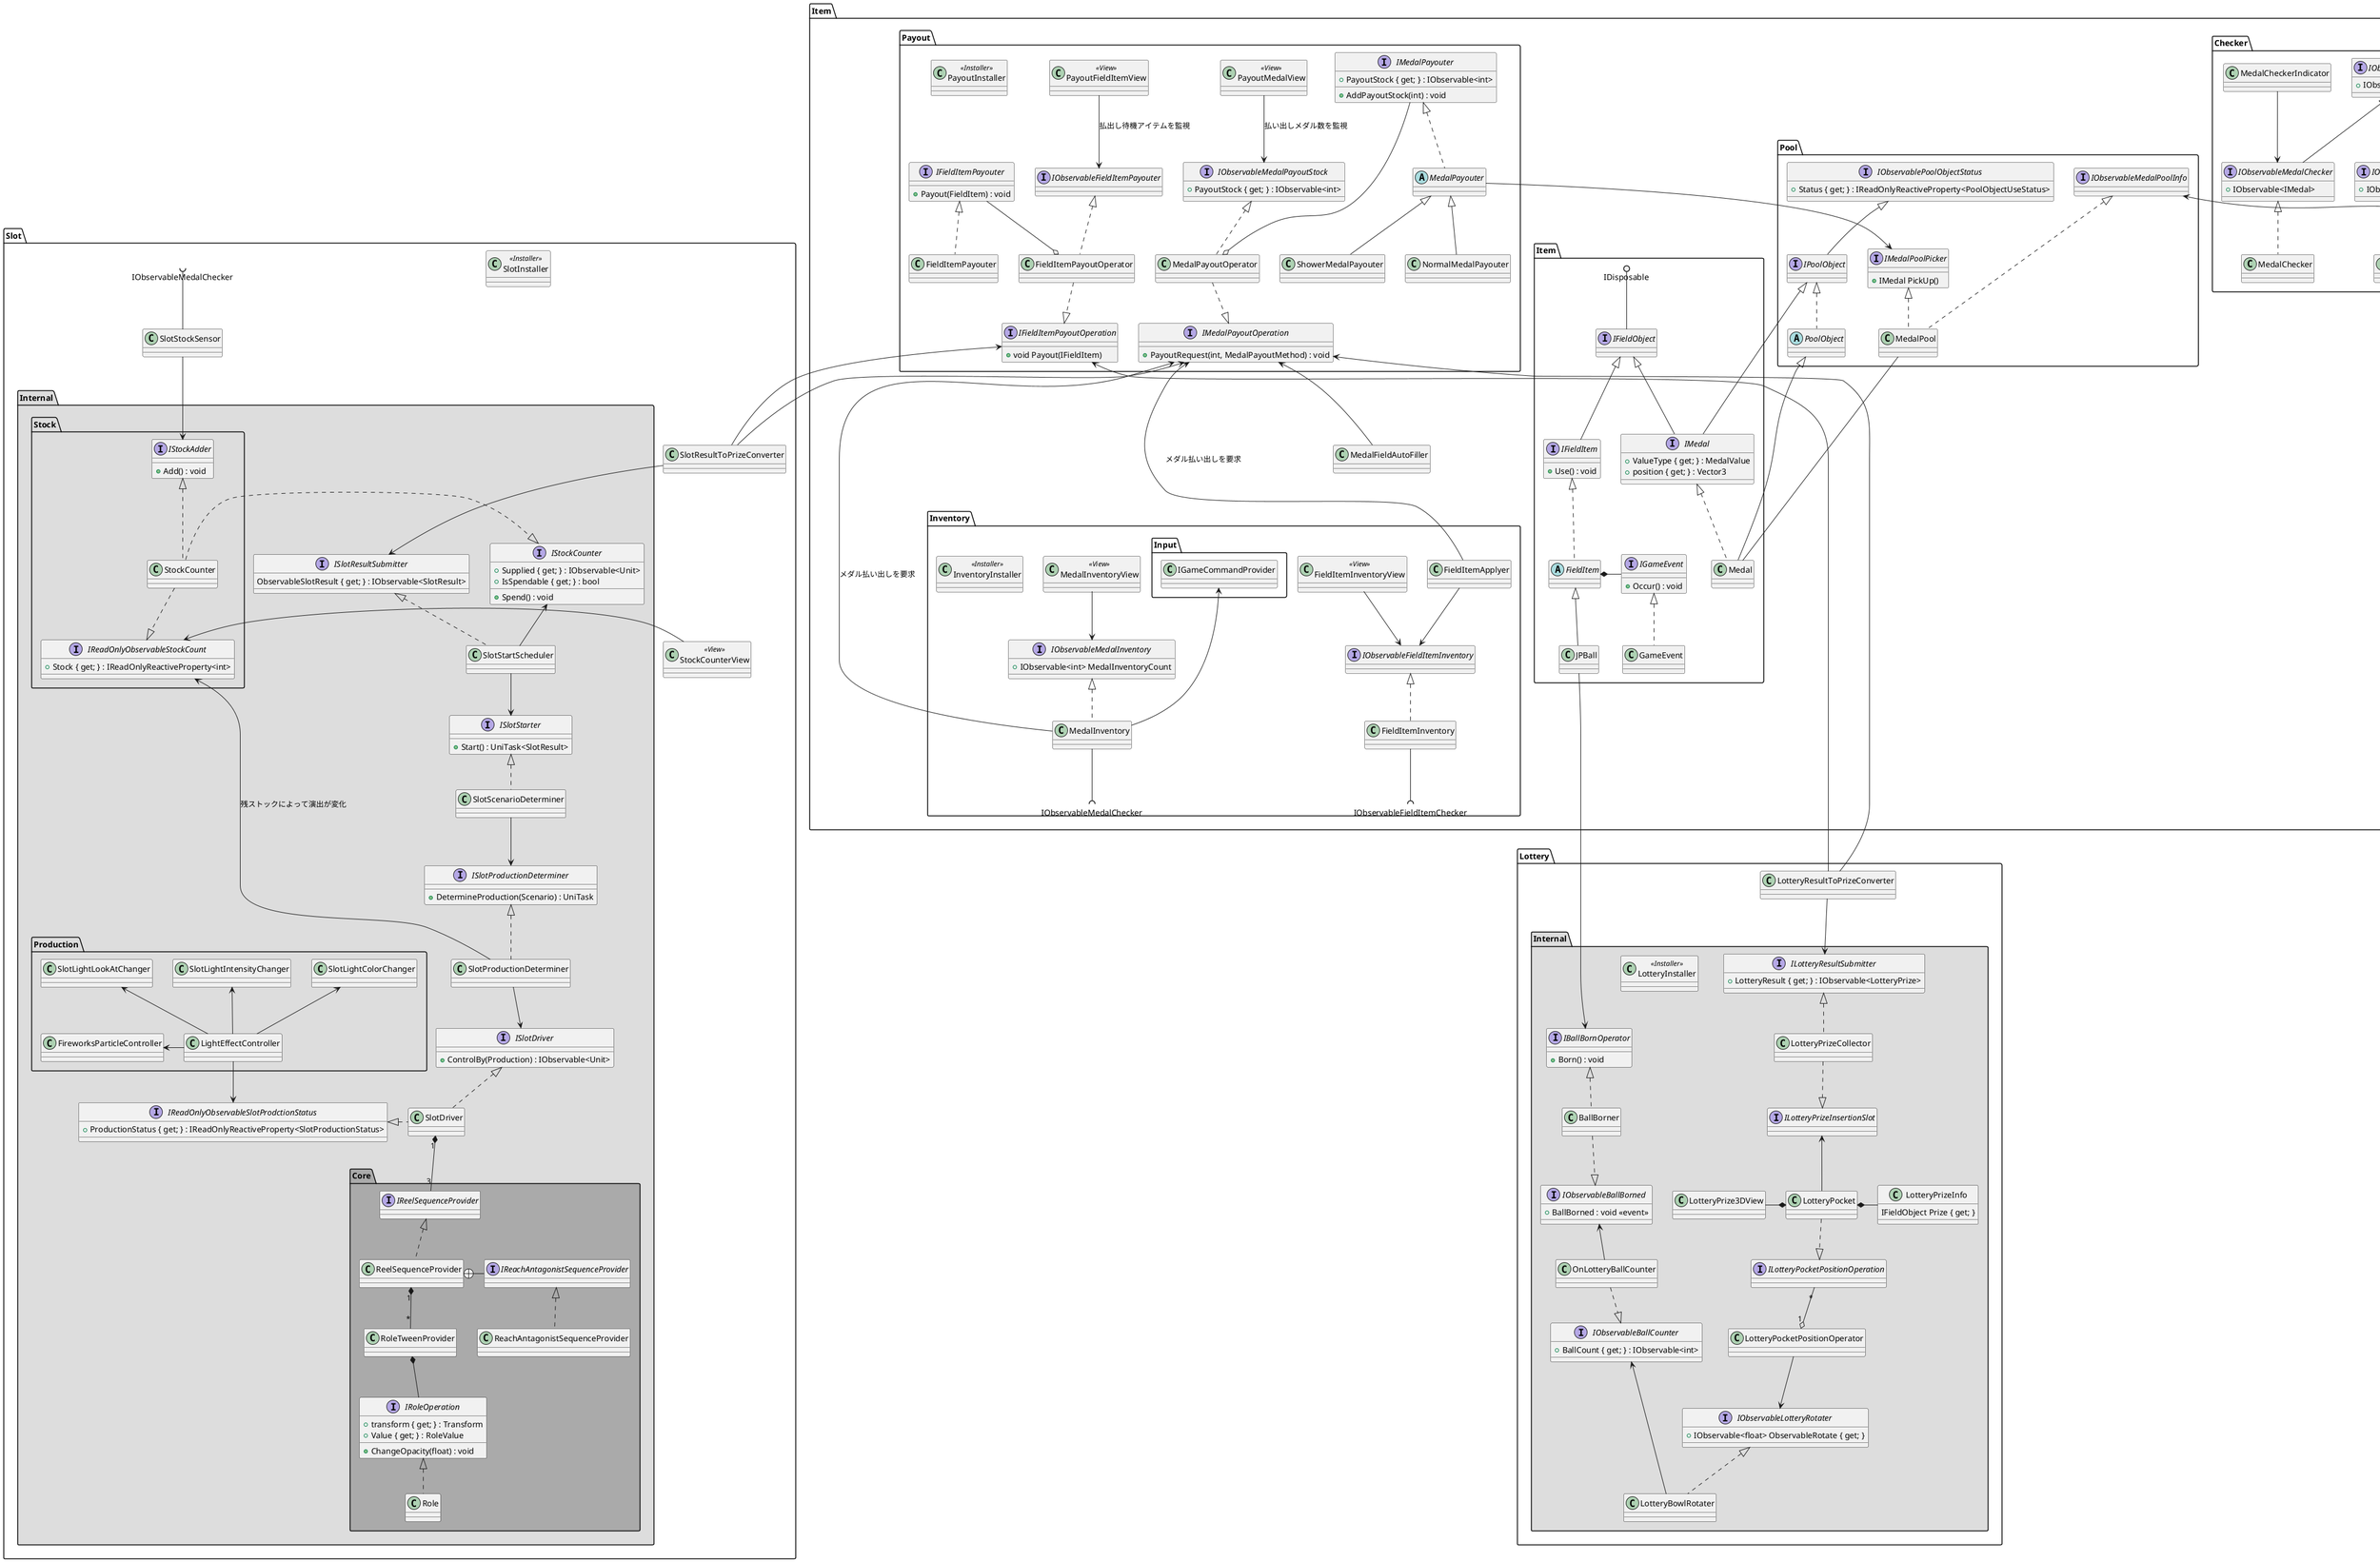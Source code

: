 @startuml MedalPusher

namespace Case{
    class PusherMover
}

namespace Item{
    namespace Item{
        interface IFieldItem{
            +Use() : void
        }
        abstract FieldItem
        interface IGameEvent{
            +Occur() : void
        }
        class GameEvent
        IFieldItem <|.. FieldItem
        IGameEvent <|.. GameEvent
        FieldItem *- IGameEvent

        FieldItem <|-- JPBall

        interface IMedal{
            +ValueType { get; } : MedalValue
            +position { get; } : Vector3
        }
        class Medal
        IMedal <|.. Medal

        interface IFieldObject
        IDisposable ()-- IFieldObject
        IFieldObject <|-- IMedal
        IFieldObject <|-- IFieldItem
    }

    namespace Pool{
        interface IObservablePoolObjectStatus{
            +Status { get; } : IReadOnlyReactiveProperty<PoolObjectUseStatus>
        }
        interface IPoolObject
        abstract PoolObject
        
        IObservablePoolObjectStatus <|-- IPoolObject
        IPoolObject <|.. PoolObject
        IPoolObject <|-- Item.Item.IMedal
        PoolObject <|-- Item.Item.Medal
       

        interface IMedalPoolPicker{
            +IMedal PickUp()
        }
        interface IObservableMedalPoolInfo
        class MedalPool

        IMedalPoolPicker <|.. MedalPool
        IObservableMedalPoolInfo <|... MedalPool

        MedalPool --- Item.Item.Medal
    }
    
    namespace Checker{
        interface IObservableItemChecker<TItem>{
            +IObservable<TItem>
        }

        interface IObservableMedalChecker{
            +IObservable<IMedal>
        }
        class MedalChecker
        IObservableItemChecker <|-- IObservableMedalChecker
        IObservableMedalChecker <|.. MedalChecker

        interface IObservableFieldItemChecker{
            +IObservable<IFieldItem>
        }
        class FieldItemChecker
        IObservableItemChecker <|-- IObservableFieldItemChecker
        IObservableFieldItemChecker <|.. FieldItemChecker

        MedalCheckerIndicator --> IObservableMedalChecker

    }
    
    namespace Payout{
        interface IMedalPayoutOperation{
            +PayoutRequest(int, MedalPayoutMethod) : void
        }
        interface IObservableMedalPayoutStock{
            +PayoutStock { get; } : IObservable<int>
        }
        class MedalPayoutOperator
        MedalPayoutOperator ..|> IMedalPayoutOperation
        IObservableMedalPayoutStock <|.. MedalPayoutOperator
        IMedalPayouter ---o MedalPayoutOperator

        interface IMedalPayouter{
            +AddPayoutStock(int) : void
            +PayoutStock { get; } : IObservable<int>
        }
        abstract MedalPayouter
        class NormalMedalPayouter
        class ShowerMedalPayouter
        IMedalPayouter <|.. MedalPayouter
        MedalPayouter <|-- NormalMedalPayouter
        MedalPayouter <|-- ShowerMedalPayouter
        MedalPayouter --> Item.Pool.IMedalPoolPicker

        interface IFieldItemPayouter{
            +Payout(FieldItem) : void
        }
        class FieldItemPayouter
        IFieldItemPayouter <|.. FieldItemPayouter


        interface IObservableFieldItemPayouter{
        }
        interface IFieldItemPayoutOperation{
            +void Payout(IFieldItem)
        }

        class FieldItemPayoutOperator
        FieldItemPayoutOperator ..|> IFieldItemPayoutOperation
        IObservableFieldItemPayouter <|.. FieldItemPayoutOperator
        IFieldItemPayouter --o FieldItemPayoutOperator

        class PayoutMedalView<<View>>
        class PayoutFieldItemView<<View>>
        PayoutMedalView --> IObservableMedalPayoutStock : 払い出しメダル数を監視
        PayoutFieldItemView --> IObservableFieldItemPayouter : 払出し待機アイテムを監視



        class PayoutInstaller<<Installer>>
    }

    'ゲーム開始時のメダル充填
    Item.Payout.IMedalPayoutOperation <-- MedalFieldAutoFiller
    
    namespace Inventory{
        interface IObservableMedalInventory{
            +IObservable<int> MedalInventoryCount
        }
        class MedalInventory
        IObservableMedalInventory <|.. MedalInventory

        interface IObservableFieldItemInventory
        class FieldItemInventory
        IObservableFieldItemInventory <|.. FieldItemInventory

        MedalInventory --(( IObservableMedalChecker
        FieldItemInventory --(( IObservableFieldItemChecker
        Input.IGameCommandProvider <--- MedalInventory

        class FieldItemApplyer
        Item.Payout.IMedalPayoutOperation <--- FieldItemApplyer : メダル払い出しを要求

        class MedalInventoryView<<View>>
        MedalInventoryView --> IObservableMedalInventory
        class FieldItemInventoryView<<View>>
        FieldItemInventoryView --> IObservableFieldItemInventory

        FieldItemApplyer --> IObservableFieldItemInventory
        MedalInventory --> Item.Payout.IMedalPayoutOperation : メダル払い出しを要求

        class InventoryInstaller<<Installer>>
    }
}

namespace UnityEngine{
    class Input<<static>>
}

namespace Input #DDDDDD{
    class InputInstaller<<Installer>>

    enum GameCommand
    
    interface IGameCommandProvider{
        +IObservable<GameCommand> InputedCommand { get; }
    }
    class GameCommandProvider
    IGameCommandProvider <|.. GameCommandProvider

    interface IInputProvider
    class UserInputProvider
    IInputProvider <|.. UserInputProvider
    UserInputProvider --> UnityEngine.Input
    GameCommandProvider --> IInputProvider

    interface IKeyConfig
    abstract KeyConfig
    class DefaultKeyConfig

    IKeyConfig <|.. KeyConfig
    KeyConfig <|-up- DefaultKeyConfig
    GameCommand <- KeyConfig

    class KeyConfigProvider<<static>>
    KeyConfigProvider --+ IKeyConfig
    GameCommandProvider -> KeyConfigProvider

    
    
}


namespace Slot {
    class SlotInstaller <<Installer>>

    namespace Internal #DDDDDD{
        namespace Stock{
            interface IReadOnlyObservableStockCount{
                +Stock { get; } : IReadOnlyReactiveProperty<int>
            }
            interface IStockAdder{
                +Add() : void
            }
            class StockCounter
            StockCounter ..|> IReadOnlyObservableStockCount
            IStockAdder <|.. StockCounter
        }
        interface IStockCounter{
            +Supplied { get; } : IObservable<Unit>
            +IsSpendable { get; } : bool
            +Spend() : void
        }
        Slot.Internal.Stock.StockCounter .|> IStockCounter
        interface ISlotResultSubmitter{
            ObservableSlotResult { get; } : IObservable<SlotResult>
        }
        class SlotStartScheduler 
        IStockCounter <-- SlotStartScheduler
        SlotStartScheduler -->  ISlotStarter
        ISlotResultSubmitter <|.. SlotStartScheduler

        interface ISlotStarter{
            +Start() : UniTask<SlotResult>
        }
        class SlotScenarioDeterminer 
        ISlotStarter <|.. SlotScenarioDeterminer
        SlotScenarioDeterminer --> ISlotProductionDeterminer

        interface ISlotProductionDeterminer{
            +DetermineProduction(Scenario) : UniTask
        }
        class SlotProductionDeterminer 
        ISlotProductionDeterminer <|.. SlotProductionDeterminer
        SlotProductionDeterminer --> ISlotDriver
        Slot.Internal.Stock.IReadOnlyObservableStockCount <-- SlotProductionDeterminer : 残ストックによって演出が変化

        interface ISlotDriver{
            +ControlBy(Production) : IObservable<Unit>
        }
        interface IReadOnlyObservableSlotProdctionStatus{
            +ProductionStatus { get; } : IReadOnlyReactiveProperty<SlotProductionStatus>
        }
        class SlotDriver 
        ISlotDriver <|.. SlotDriver
        IReadOnlyObservableSlotProdctionStatus <|. SlotDriver

        namespace Core #AAAAAA{
            class ReelSequenceProvider
            interface IReelSequenceProvider
            IReelSequenceProvider <|.. ReelSequenceProvider
            Slot.Internal.SlotDriver "1"*--"3" IReelSequenceProvider

            class RoleTweenProvider
            ReelSequenceProvider "1"*--"*" RoleTweenProvider
            RoleTweenProvider *-- IRoleOperation

            interface IReachAntagonistSequenceProvider
            class ReachAntagonistSequenceProvider
            IReachAntagonistSequenceProvider <|.. ReachAntagonistSequenceProvider

            ReelSequenceProvider +- IReachAntagonistSequenceProvider

            interface IRoleOperation{
                +transform { get; } : Transform
                +Value { get; } : RoleValue
                +ChangeOpacity(float) : void
            }
            class Role
            IRoleOperation <|.. Role
        }

        namespace Production{
            
            class LightEffectController
            LightEffectController --> Slot.Internal.IReadOnlyObservableSlotProdctionStatus

            class SlotLightColorChanger
            class SlotLightIntensityChanger
            class SlotLightLookAtChanger
            class FireworksParticleController

            SlotLightColorChanger <-- LightEffectController
            SlotLightIntensityChanger <-- LightEffectController
            SlotLightLookAtChanger <-- LightEffectController
            FireworksParticleController <- LightEffectController
        }
    }

    ' namespace Interface{
        class StockCounterView<<View>>
        StockCounterView -> Slot.Internal.Stock.IReadOnlyObservableStockCount

        class SlotResultToPrizeConverter 
        SlotResultToPrizeConverter --> Slot.Internal.ISlotResultSubmitter
        Item.Payout.IFieldItemPayoutOperation <- SlotResultToPrizeConverter
        Item.Payout.IMedalPayoutOperation <-- SlotResultToPrizeConverter

        class SlotStockSensor 
        SlotStockSensor --> Slot.Internal.Stock.IStockAdder
        IObservableMedalChecker ))-- SlotStockSensor
    ' }
}


' namespace PayoutPinball{
'     interface IPinballPocket
'     class PinballPocket
'     IPinballPocket <|.. PinballPocket

'     interface IPinballEvent
'     class PinballEvent
'     IPinballEvent <|.. PinballEvent

'     PinballPocket *- IPinballEvent
'     PinballPocket --(( IObservableMedalChecker
' }



namespace Lottery{
    namespace Internal #DDDDDD{
        interface IObservableLotteryRotater{
            +IObservable<float> ObservableRotate { get; }
        }
        class LotteryBowlRotater
        IObservableLotteryRotater <|.. LotteryBowlRotater

        class LotteryPrizeInfo{
            IFieldObject Prize { get; }
        }
        interface ILotteryPocketPositionOperation
        class LotteryPocket
        LotteryPocket ..|> ILotteryPocketPositionOperation

        class LotteryPocketPositionOperator
        LotteryPocketPositionOperator --> IObservableLotteryRotater 
        ILotteryPocketPositionOperation "*" --o "1" LotteryPocketPositionOperator

        class LotteryPrize3DView
        LotteryPrize3DView -* LotteryPocket

        interface ILotteryResultSubmitter{
            +LotteryResult { get; } : IObservable<LotteryPrize>
        }
        interface ILotteryPrizeInsertionSlot
        class LotteryPrizeCollector
        LotteryPrizeCollector ..|> ILotteryPrizeInsertionSlot
        ILotteryResultSubmitter <|.. LotteryPrizeCollector

        ILotteryPrizeInsertionSlot <-- LotteryPocket
        LotteryPocket *- LotteryPrizeInfo


        interface IBallBornOperator{
            +Born() : void
        }
        interface IObservableBallBorned{
            +BallBorned : void <<event>>
        }
        class BallBorner
        IBallBornOperator <|.. BallBorner
        BallBorner ..|> IObservableBallBorned
        Item.Item.JPBall ------> IBallBornOperator

        interface IObservableBallCounter{
            +BallCount { get; } : IObservable<int>
        }
        class OnLotteryBallCounter
        OnLotteryBallCounter ..|> IObservableBallCounter
        IObservableBallBorned <-- OnLotteryBallCounter
        IObservableBallCounter <--- LotteryBowlRotater

        class LotteryInstaller<<Installer>>{}
    }
    class LotteryResultToPrizeConverter
    Item.Payout.IFieldItemPayoutOperation <-- LotteryResultToPrizeConverter
    Item.Payout.IMedalPayoutOperation <-- LotteryResultToPrizeConverter
    LotteryResultToPrizeConverter --> Lottery.Internal.ILotteryResultSubmitter
}



namespace Debug{
    class MedalPoolDebug

    Item.Pool.IObservableMedalPoolInfo <-- MedalPoolDebug
}

class SceneInstaller<<Installer>>

@enduml
